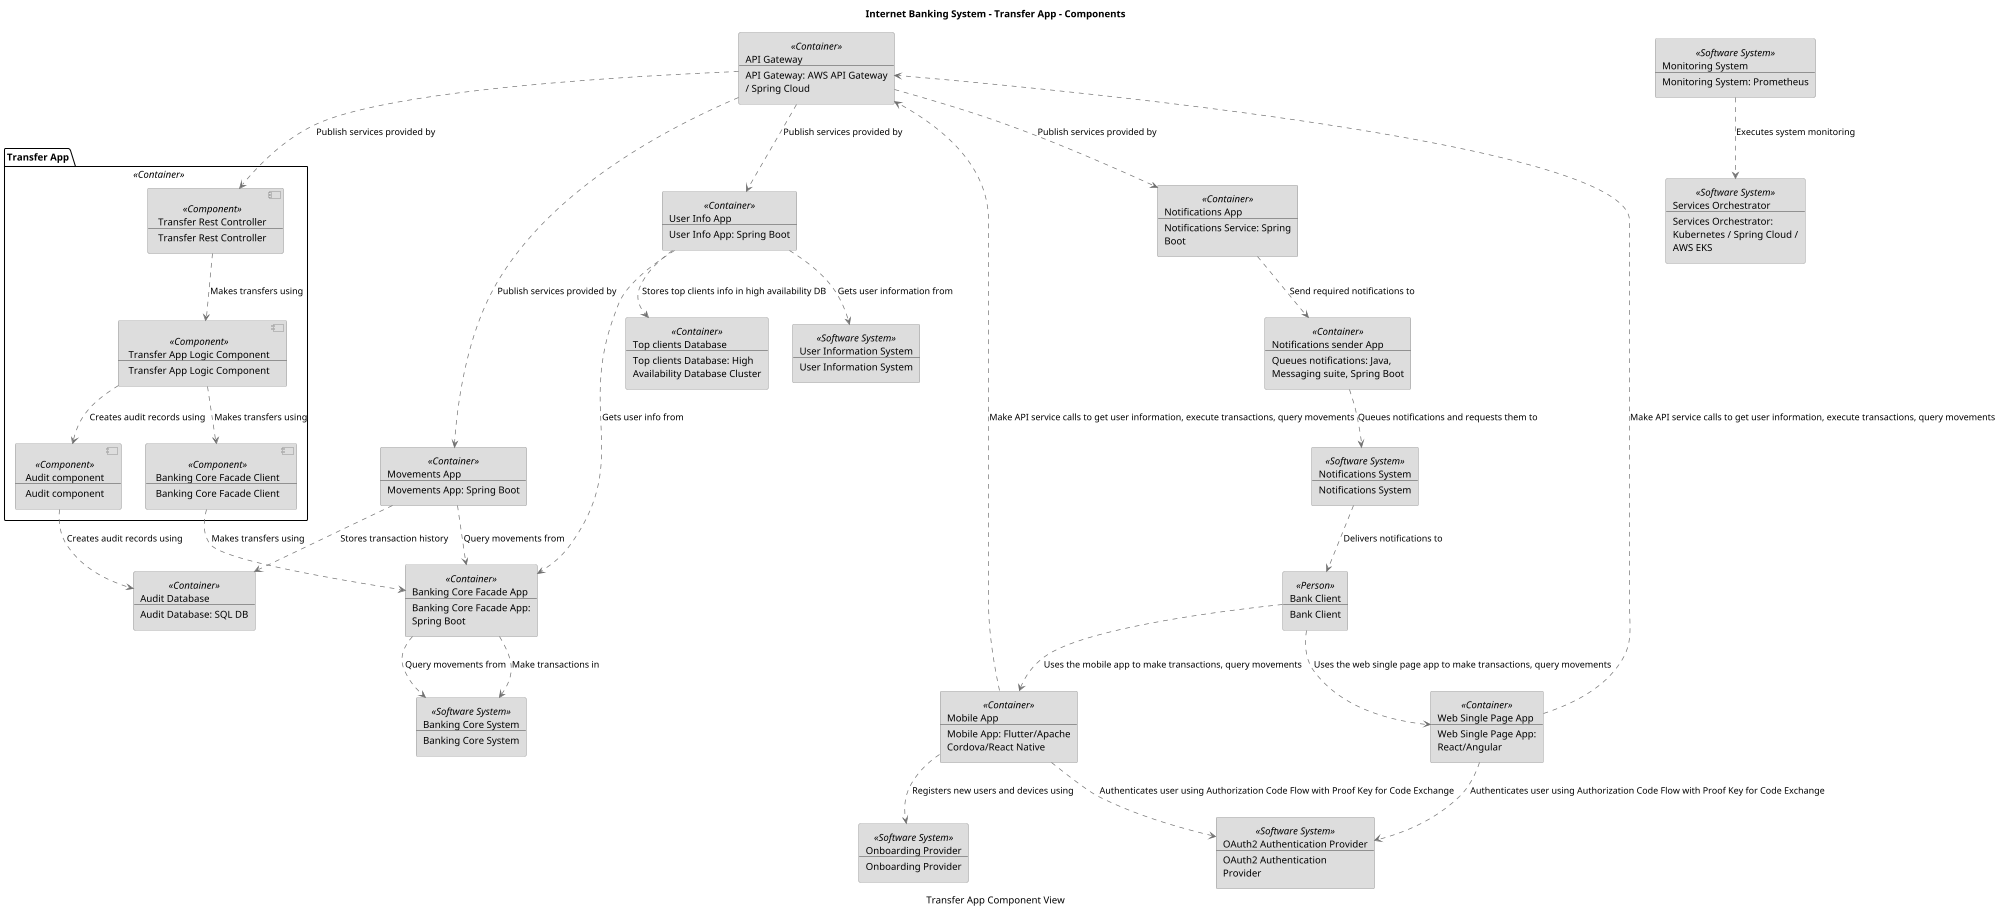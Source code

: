 @startuml(id=Transfer_App_Component_View)
scale max 2000x2000
title Internet Banking System - Transfer App - Components
caption Transfer App Component View

skinparam {
  shadowing false
  arrowColor #707070
  actorBorderColor #707070
  componentBorderColor #707070
  rectangleBorderColor #707070
  noteBackgroundColor #ffffff
  noteBorderColor #707070
}
rectangle 29 <<Container>> #dddddd [
  API Gateway
  --
  API Gateway: AWS API Gateway
  / Spring Cloud
]
rectangle 25 <<Container>> #dddddd [
  Audit Database
  --
  Audit Database: SQL DB
]
rectangle 9 <<Person>> #dddddd [
  Bank Client
  --
  Bank Client
]
rectangle 33 <<Container>> #dddddd [
  Banking Core Facade App
  --
  Banking Core Facade App:
  Spring Boot
]
rectangle 1 <<Software System>> #dddddd [
  Banking Core System
  --
  Banking Core System
]
rectangle 24 <<Container>> #dddddd [
  Mobile App
  --
  Mobile App: Flutter/Apache
  Cordova/React Native
]
rectangle 8 <<Software System>> #dddddd [
  Monitoring System
  --
  Monitoring System: Prometheus
]
rectangle 31 <<Container>> #dddddd [
  Movements App
  --
  Movements App: Spring Boot
]
rectangle 27 <<Container>> #dddddd [
  Notifications App
  --
  Notifications Service: Spring
  Boot
]
rectangle 3 <<Software System>> #dddddd [
  Notifications System
  --
  Notifications System
]
rectangle 28 <<Container>> #dddddd [
  Notifications sender App
  --
  Queues notifications: Java,
  Messaging suite, Spring Boot
]
rectangle 5 <<Software System>> #dddddd [
  OAuth2 Authentication Provider
  --
  OAuth2 Authentication
  Provider
]
rectangle 6 <<Software System>> #dddddd [
  Onboarding Provider
  --
  Onboarding Provider
]
rectangle 7 <<Software System>> #dddddd [
  Services Orchestrator
  --
  Services Orchestrator:
  Kubernetes / Spring Cloud /
  AWS EKS
]
rectangle 26 <<Container>> #dddddd [
  Top clients Database
  --
  Top clients Database: High
  Availability Database Cluster
]
rectangle 30 <<Container>> #dddddd [
  User Info App
  --
  User Info App: Spring Boot
]
rectangle 2 <<Software System>> #dddddd [
  User Information System
  --
  User Information System
]
rectangle 23 <<Container>> #dddddd [
  Web Single Page App
  --
  Web Single Page App:
  React/Angular
]
package "Transfer App" <<Container>> {
  component 59 <<Component>> #dddddd [
    Audit component
    --
    Audit component
  ]
  component 58 <<Component>> #dddddd [
    Banking Core Facade Client
    --
    Banking Core Facade Client
  ]
  component 57 <<Component>> #dddddd [
    Transfer App Logic Component
    --
    Transfer App Logic Component
  ]
  component 56 <<Component>> #dddddd [
    Transfer Rest Controller
    --
    Transfer Rest Controller
  ]
}
29 .[#707070].> 31 : Publish services provided by
29 .[#707070].> 27 : Publish services provided by
29 .[#707070].> 56 : Publish services provided by
29 .[#707070].> 30 : Publish services provided by
59 .[#707070].> 25 : Creates audit records using
9 .[#707070].> 24 : Uses the mobile app to make transactions, query movements
9 .[#707070].> 23 : Uses the web single page app to make transactions, query movements
33 .[#707070].> 1 : Query movements from 
33 .[#707070].> 1 : Make transactions in 
58 .[#707070].> 33 : Makes transfers using
24 .[#707070].> 29 : Make API service calls to get user information, execute transactions, query movements
24 .[#707070].> 5 : Authenticates user using Authorization Code Flow with Proof Key for Code Exchange
24 .[#707070].> 6 : Registers new users and devices using
8 .[#707070].> 7 : Executes system monitoring
31 .[#707070].> 25 : Stores transaction history 
31 .[#707070].> 33 : Query movements from 
27 .[#707070].> 28 : Send required notifications to
3 .[#707070].> 9 : Delivers notifications to
28 .[#707070].> 3 : Queues notifications and requests them to
57 .[#707070].> 59 : Creates audit records using
57 .[#707070].> 58 : Makes transfers using
56 .[#707070].> 57 : Makes transfers using
30 .[#707070].> 33 : Gets user info from 
30 .[#707070].> 26 : Stores top clients info in high availability DB 
30 .[#707070].> 2 : Gets user information from 
23 .[#707070].> 29 : Make API service calls to get user information, execute transactions, query movements
23 .[#707070].> 5 : Authenticates user using Authorization Code Flow with Proof Key for Code Exchange
@enduml
